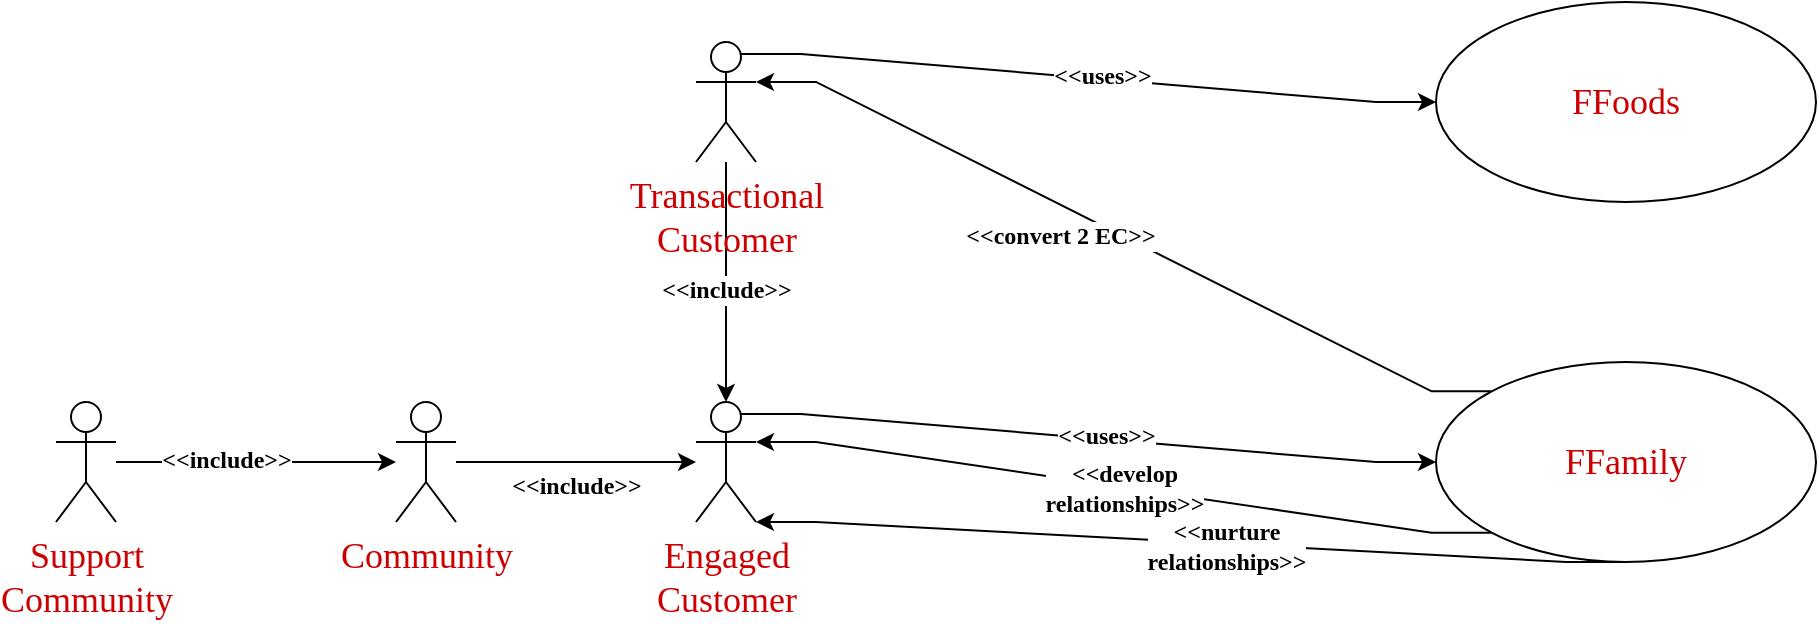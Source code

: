 <mxfile version="15.4.0" type="device" pages="3"><diagram id="lSn99Gz4MjtCnjOwYopR" name="UC Analysis"><mxGraphModel dx="1284" dy="931" grid="1" gridSize="10" guides="1" tooltips="1" connect="1" arrows="1" fold="1" page="1" pageScale="1" pageWidth="1169" pageHeight="1654" math="0" shadow="0"><root><mxCell id="0"/><mxCell id="1" parent="0"/><mxCell id="s3yD7t0BYjJA80eKmX0r-1" value="FFoods" style="ellipse;whiteSpace=wrap;html=1;fontSize=18;fontFamily=PT Mono;fontColor=#CC0000;" vertex="1" parent="1"><mxGeometry x="780" y="220" width="190" height="100" as="geometry"/></mxCell><mxCell id="s3yD7t0BYjJA80eKmX0r-16" style="rounded=0;orthogonalLoop=1;jettySize=auto;html=1;entryX=1;entryY=0.333;entryDx=0;entryDy=0;entryPerimeter=0;fontFamily=PT Mono;fontSize=12;fontColor=#000000;startArrow=none;startFill=0;endArrow=classic;endFill=1;verticalAlign=middle;exitX=0;exitY=0;exitDx=0;exitDy=0;edgeStyle=entityRelationEdgeStyle;" edge="1" parent="1" source="s3yD7t0BYjJA80eKmX0r-3" target="s3yD7t0BYjJA80eKmX0r-4"><mxGeometry relative="1" as="geometry"/></mxCell><mxCell id="s3yD7t0BYjJA80eKmX0r-17" value="&amp;lt;&amp;lt;convert 2 EC&amp;gt;&amp;gt;" style="edgeLabel;html=1;align=center;verticalAlign=middle;resizable=0;points=[];fontSize=12;fontFamily=PT Mono;fontColor=#000000;fontStyle=1" vertex="1" connectable="0" parent="s3yD7t0BYjJA80eKmX0r-16"><mxGeometry x="-0.009" y="-1" relative="1" as="geometry"><mxPoint x="-34" as="offset"/></mxGeometry></mxCell><mxCell id="s3yD7t0BYjJA80eKmX0r-18" value="&amp;lt;&amp;lt;develop&lt;br&gt;relationships&amp;gt;&amp;gt;" style="edgeStyle=entityRelationEdgeStyle;rounded=0;orthogonalLoop=1;jettySize=auto;html=1;entryX=1;entryY=0.333;entryDx=0;entryDy=0;entryPerimeter=0;fontFamily=PT Mono;fontSize=12;fontColor=#000000;startArrow=none;startFill=0;endArrow=classic;endFill=1;verticalAlign=middle;fontStyle=1;exitX=0;exitY=1;exitDx=0;exitDy=0;" edge="1" parent="1" source="s3yD7t0BYjJA80eKmX0r-3" target="s3yD7t0BYjJA80eKmX0r-5"><mxGeometry relative="1" as="geometry"/></mxCell><mxCell id="s3yD7t0BYjJA80eKmX0r-19" style="edgeStyle=entityRelationEdgeStyle;rounded=0;orthogonalLoop=1;jettySize=auto;html=1;entryX=1;entryY=1;entryDx=0;entryDy=0;entryPerimeter=0;fontFamily=PT Mono;fontSize=12;fontColor=#000000;startArrow=none;startFill=0;endArrow=classic;endFill=1;verticalAlign=middle;exitX=0.5;exitY=1;exitDx=0;exitDy=0;" edge="1" parent="1" source="s3yD7t0BYjJA80eKmX0r-3" target="s3yD7t0BYjJA80eKmX0r-5"><mxGeometry relative="1" as="geometry"/></mxCell><mxCell id="s3yD7t0BYjJA80eKmX0r-20" value="&amp;lt;&amp;lt;nurture&lt;br&gt;relationships&amp;gt;&amp;gt;" style="edgeLabel;html=1;align=center;verticalAlign=middle;resizable=0;points=[];fontSize=12;fontFamily=PT Mono;fontColor=#000000;fontStyle=1" vertex="1" connectable="0" parent="s3yD7t0BYjJA80eKmX0r-19"><mxGeometry x="-0.081" y="1" relative="1" as="geometry"><mxPoint as="offset"/></mxGeometry></mxCell><mxCell id="s3yD7t0BYjJA80eKmX0r-3" value="FFamily" style="ellipse;whiteSpace=wrap;html=1;fontSize=18;fontFamily=PT Mono;fontColor=#CC0000;" vertex="1" parent="1"><mxGeometry x="780" y="400" width="190" height="100" as="geometry"/></mxCell><mxCell id="s3yD7t0BYjJA80eKmX0r-6" value="&amp;lt;&amp;lt;include&amp;gt;&amp;gt;" style="edgeStyle=orthogonalEdgeStyle;rounded=0;orthogonalLoop=1;jettySize=auto;html=1;fontFamily=PT Mono;fontSize=12;fontColor=#000000;fontStyle=1;spacingTop=8;" edge="1" parent="1" source="s3yD7t0BYjJA80eKmX0r-4" target="s3yD7t0BYjJA80eKmX0r-5"><mxGeometry relative="1" as="geometry"/></mxCell><mxCell id="s3yD7t0BYjJA80eKmX0r-9" style="edgeStyle=entityRelationEdgeStyle;rounded=0;orthogonalLoop=1;jettySize=auto;html=1;entryX=0;entryY=0.5;entryDx=0;entryDy=0;fontFamily=PT Mono;fontSize=12;fontColor=#000000;exitX=0.75;exitY=0.1;exitDx=0;exitDy=0;exitPerimeter=0;" edge="1" parent="1" source="s3yD7t0BYjJA80eKmX0r-4" target="s3yD7t0BYjJA80eKmX0r-1"><mxGeometry relative="1" as="geometry"/></mxCell><mxCell id="s3yD7t0BYjJA80eKmX0r-10" value="&amp;lt;&amp;lt;uses&amp;gt;&amp;gt;" style="edgeLabel;html=1;align=center;verticalAlign=middle;resizable=0;points=[];fontSize=12;fontFamily=PT Mono;fontColor=#000000;fontStyle=1" vertex="1" connectable="0" parent="s3yD7t0BYjJA80eKmX0r-9"><mxGeometry x="0.035" y="2" relative="1" as="geometry"><mxPoint as="offset"/></mxGeometry></mxCell><mxCell id="s3yD7t0BYjJA80eKmX0r-4" value="Transactional&lt;br&gt;Customer&lt;br&gt;" style="shape=umlActor;verticalLabelPosition=bottom;verticalAlign=top;html=1;outlineConnect=0;fontFamily=PT Mono;fontSize=18;fontColor=#CC0000;" vertex="1" parent="1"><mxGeometry x="410" y="240" width="30" height="60" as="geometry"/></mxCell><mxCell id="s3yD7t0BYjJA80eKmX0r-7" style="edgeStyle=entityRelationEdgeStyle;rounded=0;orthogonalLoop=1;jettySize=auto;html=1;fontFamily=PT Mono;fontSize=12;fontColor=#000000;exitX=0.75;exitY=0.1;exitDx=0;exitDy=0;exitPerimeter=0;" edge="1" parent="1" source="s3yD7t0BYjJA80eKmX0r-5" target="s3yD7t0BYjJA80eKmX0r-3"><mxGeometry relative="1" as="geometry"/></mxCell><mxCell id="s3yD7t0BYjJA80eKmX0r-8" value="&amp;lt;&amp;lt;uses&amp;gt;&amp;gt;" style="edgeLabel;html=1;align=center;verticalAlign=middle;resizable=0;points=[];fontSize=12;fontFamily=PT Mono;fontColor=#000000;fontStyle=1" vertex="1" connectable="0" parent="s3yD7t0BYjJA80eKmX0r-7"><mxGeometry x="0.047" y="2" relative="1" as="geometry"><mxPoint as="offset"/></mxGeometry></mxCell><mxCell id="s3yD7t0BYjJA80eKmX0r-5" value="Engaged&lt;br&gt;Customer" style="shape=umlActor;verticalLabelPosition=bottom;verticalAlign=top;html=1;outlineConnect=0;fontFamily=PT Mono;fontSize=18;fontColor=#CC0000;" vertex="1" parent="1"><mxGeometry x="410" y="420" width="30" height="60" as="geometry"/></mxCell><mxCell id="s3yD7t0BYjJA80eKmX0r-12" value="&amp;lt;&amp;lt;include&amp;gt;&amp;gt;" style="edgeStyle=orthogonalEdgeStyle;rounded=0;orthogonalLoop=1;jettySize=auto;html=1;fontFamily=PT Mono;fontSize=12;fontColor=#000000;fontStyle=1;verticalAlign=middle;spacingTop=24;" edge="1" parent="1" source="s3yD7t0BYjJA80eKmX0r-11" target="s3yD7t0BYjJA80eKmX0r-5"><mxGeometry relative="1" as="geometry"/></mxCell><mxCell id="s3yD7t0BYjJA80eKmX0r-14" value="" style="edgeStyle=orthogonalEdgeStyle;rounded=0;orthogonalLoop=1;jettySize=auto;html=1;fontFamily=PT Mono;fontSize=12;fontColor=#000000;verticalAlign=middle;startArrow=classic;startFill=1;endArrow=none;endFill=0;" edge="1" parent="1" source="s3yD7t0BYjJA80eKmX0r-11" target="s3yD7t0BYjJA80eKmX0r-13"><mxGeometry relative="1" as="geometry"/></mxCell><mxCell id="s3yD7t0BYjJA80eKmX0r-15" value="&amp;lt;&amp;lt;include&amp;gt;&amp;gt;" style="edgeLabel;html=1;align=center;verticalAlign=middle;resizable=0;points=[];fontSize=12;fontFamily=PT Mono;fontColor=#000000;fontStyle=1" vertex="1" connectable="0" parent="s3yD7t0BYjJA80eKmX0r-14"><mxGeometry x="0.213" y="-1" relative="1" as="geometry"><mxPoint as="offset"/></mxGeometry></mxCell><mxCell id="s3yD7t0BYjJA80eKmX0r-11" value="Community" style="shape=umlActor;verticalLabelPosition=bottom;verticalAlign=top;html=1;outlineConnect=0;fontFamily=PT Mono;fontSize=18;fontColor=#CC0000;" vertex="1" parent="1"><mxGeometry x="260" y="420" width="30" height="60" as="geometry"/></mxCell><mxCell id="s3yD7t0BYjJA80eKmX0r-13" value="Support&lt;br&gt;Community" style="shape=umlActor;verticalLabelPosition=bottom;verticalAlign=top;html=1;outlineConnect=0;fontFamily=PT Mono;fontSize=18;fontColor=#CC0000;" vertex="1" parent="1"><mxGeometry x="90" y="420" width="30" height="60" as="geometry"/></mxCell></root></mxGraphModel></diagram><diagram id="dAIiNXYUEFbyqE54uoQh" name="C4.System Context"><mxGraphModel dx="1511" dy="1095" grid="1" gridSize="10" guides="1" tooltips="1" connect="1" arrows="1" fold="1" page="1" pageScale="1" pageWidth="1654" pageHeight="1169" math="0" shadow="0"><root><mxCell id="sLNxDodoaTfTCR287p80-0"/><mxCell id="sLNxDodoaTfTCR287p80-1" parent="sLNxDodoaTfTCR287p80-0"/><object placeholders="1" c4Name="Engaged&#10;Customer" c4Type="Person" c4Description="receive personal,&#10;community and&#10;support community&#10;messages" label="&lt;b style=&quot;font-size: 10px;&quot;&gt;%c4Name%&lt;/b&gt;&lt;div style=&quot;font-size: 10px;&quot;&gt;[%c4Type%]&lt;/div&gt;&lt;br style=&quot;font-size: 10px;&quot;&gt;&lt;div style=&quot;font-size: 10px;&quot;&gt;%c4Description%&lt;/div&gt;" id="sLNxDodoaTfTCR287p80-2"><mxCell style="html=1;dashed=0;whitespace=wrap;fillColor=#08427b;strokeColor=none;fontColor=#ffffff;shape=mxgraph.c4.person;align=center;metaEdit=1;points=[[0.5,0,0],[1,0.5,0],[1,0.75,0],[0.75,1,0],[0.5,1,0],[0.25,1,0],[0,0.75,0],[0,0.5,0]];metaData={&quot;c4Type&quot;:{&quot;editable&quot;:false}};fontFamily=PT Mono;fontSize=10;" vertex="1" parent="sLNxDodoaTfTCR287p80-1"><mxGeometry x="230" y="534" width="110.0" height="140" as="geometry"/></mxCell></object><object placeholders="1" c4Name="Farmacy Family" c4Type="Software System" c4Description="adds tighter engagement with customers" label="&lt;b style=&quot;font-size: 11px;&quot;&gt;%c4Name%&lt;/b&gt;&lt;div style=&quot;font-size: 11px;&quot;&gt;[%c4Type%]&lt;/div&gt;&lt;br style=&quot;font-size: 11px;&quot;&gt;&lt;div style=&quot;font-size: 11px;&quot;&gt;%c4Description%&lt;/div&gt;" id="sLNxDodoaTfTCR287p80-3"><mxCell style="rounded=1;whiteSpace=wrap;html=1;labelBackgroundColor=none;fillColor=#1168BD;fontColor=#ffffff;align=center;arcSize=10;strokeColor=#1168BD;metaEdit=1;metaData={&quot;c4Type&quot;:{&quot;editable&quot;:false}};points=[[0.25,0,0],[0.5,0,0],[0.75,0,0],[1,0.25,0],[1,0.5,0],[1,0.75,0],[0.75,1,0],[0.5,1,0],[0.25,1,0],[0,0.75,0],[0,0.5,0],[0,0.25,0]];fontFamily=PT Mono;fontSize=11;" vertex="1" parent="sLNxDodoaTfTCR287p80-1"><mxGeometry x="520" y="340" width="160" height="110.0" as="geometry"/></mxCell></object><object placeholders="1" c4Name="Farmacy Foods" c4Type="Software System" c4Description="updates&#10;refillment &amp; delivery info" label="&lt;b style=&quot;font-size: 11px;&quot;&gt;%c4Name%&lt;/b&gt;&lt;div style=&quot;font-size: 11px;&quot;&gt;[%c4Type%]&lt;/div&gt;&lt;br style=&quot;font-size: 11px;&quot;&gt;&lt;div style=&quot;font-size: 11px;&quot;&gt;%c4Description%&lt;/div&gt;" id="sLNxDodoaTfTCR287p80-4"><mxCell style="rounded=1;whiteSpace=wrap;html=1;labelBackgroundColor=none;fillColor=#1168BD;fontColor=#ffffff;align=center;arcSize=10;strokeColor=#1168BD;metaEdit=1;metaData={&quot;c4Type&quot;:{&quot;editable&quot;:false}};points=[[0.25,0,0],[0.5,0,0],[0.75,0,0],[1,0.25,0],[1,0.5,0],[1,0.75,0],[0.75,1,0],[0.5,1,0],[0.25,1,0],[0,0.75,0],[0,0.5,0],[0,0.25,0]];fontFamily=PT Mono;fontSize=11;" vertex="1" parent="sLNxDodoaTfTCR287p80-1"><mxGeometry x="850" y="340" width="160" height="110.0" as="geometry"/></mxCell></object><object placeholders="1" c4Name="SaaS Omnichannel Provider" c4Type="Software System" c4Description="delivers access to various communication channels" label="&lt;b style=&quot;font-size: 11px;&quot;&gt;%c4Name%&lt;/b&gt;&lt;div style=&quot;font-size: 11px;&quot;&gt;[%c4Type%]&lt;/div&gt;&lt;br style=&quot;font-size: 11px;&quot;&gt;&lt;div style=&quot;font-size: 11px;&quot;&gt;%c4Description%&lt;/div&gt;" id="sLNxDodoaTfTCR287p80-5"><mxCell style="rounded=1;whiteSpace=wrap;html=1;labelBackgroundColor=none;fillColor=#999999;fontColor=#ffffff;align=center;arcSize=10;strokeColor=#8A8A8A;metaEdit=1;metaData={&quot;c4Type&quot;:{&quot;editable&quot;:false}};points=[[0.25,0,0],[0.5,0,0],[0.75,0,0],[1,0.25,0],[1,0.5,0],[1,0.75,0],[0.75,1,0],[0.5,1,0],[0.25,1,0],[0,0.75,0],[0,0.5,0],[0,0.25,0]];fontFamily=PT Mono;fontSize=11;" vertex="1" parent="sLNxDodoaTfTCR287p80-1"><mxGeometry x="520" y="585" width="160" height="110.0" as="geometry"/></mxCell></object><object placeholders="1" c4Type="Relationship" c4Technology="REST/SOAP/etc." c4Description="send\receive&#10;messages&#10;to\from customers" label="&lt;div style=&quot;text-align: left&quot;&gt;&lt;div style=&quot;text-align: center&quot;&gt;&lt;b&gt;%c4Description%&lt;/b&gt;&lt;/div&gt;&lt;div style=&quot;text-align: center&quot;&gt;[%c4Technology%]&lt;/div&gt;&lt;/div&gt;" id="sLNxDodoaTfTCR287p80-6"><mxCell style="edgeStyle=none;rounded=0;html=1;entryX=0.5;entryY=0;jettySize=auto;orthogonalLoop=1;strokeColor=#707070;strokeWidth=2;fontColor=#707070;jumpStyle=none;dashed=1;metaEdit=1;metaData={&quot;c4Type&quot;:{&quot;editable&quot;:false}};fontFamily=PT Mono;fontSize=12;startArrow=none;startFill=0;endArrow=classic;endFill=1;verticalAlign=middle;entryDx=0;entryDy=0;entryPerimeter=0;exitX=0.5;exitY=1;exitDx=0;exitDy=0;exitPerimeter=0;" edge="1" parent="sLNxDodoaTfTCR287p80-1" source="sLNxDodoaTfTCR287p80-3" target="sLNxDodoaTfTCR287p80-5"><mxGeometry width="160" relative="1" as="geometry"><mxPoint x="600" y="480" as="sourcePoint"/><mxPoint x="370" y="510" as="targetPoint"/></mxGeometry></mxCell></object><object placeholders="1" c4Type="Relationship" c4Technology="REST" c4Description="get client's&#10;info" label="&lt;div style=&quot;text-align: left&quot;&gt;&lt;div style=&quot;text-align: center&quot;&gt;&lt;b&gt;%c4Description%&lt;/b&gt;&lt;/div&gt;&lt;div style=&quot;text-align: center&quot;&gt;[%c4Technology%]&lt;/div&gt;&lt;/div&gt;" id="sLNxDodoaTfTCR287p80-7"><mxCell style="edgeStyle=none;rounded=0;html=1;entryX=0;entryY=0.5;jettySize=auto;orthogonalLoop=1;strokeColor=#707070;strokeWidth=2;fontColor=#707070;jumpStyle=none;dashed=1;metaEdit=1;metaData={&quot;c4Type&quot;:{&quot;editable&quot;:false}};fontFamily=PT Mono;fontSize=12;startArrow=none;startFill=0;endArrow=classic;endFill=1;verticalAlign=middle;entryDx=0;entryDy=0;entryPerimeter=0;exitX=1;exitY=0.5;exitDx=0;exitDy=0;exitPerimeter=0;" edge="1" parent="sLNxDodoaTfTCR287p80-1"><mxGeometry width="160" relative="1" as="geometry"><mxPoint x="680" y="388" as="sourcePoint"/><mxPoint x="850" y="388" as="targetPoint"/></mxGeometry></mxCell></object><mxCell id="sLNxDodoaTfTCR287p80-9" value="" style="endArrow=classic;html=1;rounded=0;fontFamily=PT Mono;fontSize=12;fontColor=#707070;verticalAlign=middle;dashed=1;strokeColor=#707070;strokeWidth=2;endFill=1;startFill=0;entryX=0;entryY=0.75;entryDx=0;entryDy=0;entryPerimeter=0;exitX=1;exitY=0.5;exitDx=0;exitDy=0;exitPerimeter=0;" edge="1" parent="sLNxDodoaTfTCR287p80-1" source="sLNxDodoaTfTCR287p80-2" target="sLNxDodoaTfTCR287p80-3"><mxGeometry width="50" height="50" relative="1" as="geometry"><mxPoint x="430" y="430" as="sourcePoint"/><mxPoint x="480" y="380" as="targetPoint"/></mxGeometry></mxCell><mxCell id="sLNxDodoaTfTCR287p80-10" value="register,&lt;br&gt;fill medical,&lt;br&gt;diet needs,&lt;br&gt;&amp;amp;&lt;br&gt;preferences,&lt;br&gt;get reports" style="edgeLabel;html=1;align=center;verticalAlign=middle;resizable=0;points=[];fontSize=12;fontFamily=PT Mono;fontColor=#707070;fontStyle=1" vertex="1" connectable="0" parent="sLNxDodoaTfTCR287p80-9"><mxGeometry x="-0.146" y="-1" relative="1" as="geometry"><mxPoint x="1" as="offset"/></mxGeometry></mxCell><object placeholders="1" c4Name="Transactional&#10;Customer" c4Type="Person" c4Description="receive personal&#10;messages" label="&lt;b style=&quot;font-size: 10px;&quot;&gt;%c4Name%&lt;/b&gt;&lt;div style=&quot;font-size: 10px;&quot;&gt;[%c4Type%]&lt;/div&gt;&lt;br style=&quot;font-size: 10px;&quot;&gt;&lt;div style=&quot;font-size: 10px;&quot;&gt;%c4Description%&lt;/div&gt;" id="sLNxDodoaTfTCR287p80-11"><mxCell style="html=1;dashed=0;whitespace=wrap;fillColor=#08427b;strokeColor=none;fontColor=#ffffff;shape=mxgraph.c4.person;align=center;metaEdit=1;points=[[0.5,0,0],[1,0.5,0],[1,0.75,0],[0.75,1,0],[0.5,1,0],[0.25,1,0],[0,0.75,0],[0,0.5,0]];metaData={&quot;c4Type&quot;:{&quot;editable&quot;:false}};fontFamily=PT Mono;fontSize=10;" vertex="1" parent="sLNxDodoaTfTCR287p80-1"><mxGeometry x="875" y="536" width="110.0" height="140" as="geometry"/></mxCell></object><mxCell id="sLNxDodoaTfTCR287p80-12" value="" style="endArrow=classic;html=1;rounded=0;fontFamily=PT Mono;fontSize=12;fontColor=#707070;verticalAlign=middle;dashed=1;strokeColor=#707070;strokeWidth=2;endFill=1;startFill=0;exitX=0.5;exitY=0;exitDx=0;exitDy=0;exitPerimeter=0;entryX=0.5;entryY=1;entryDx=0;entryDy=0;entryPerimeter=0;edgeStyle=orthogonalEdgeStyle;" edge="1" parent="sLNxDodoaTfTCR287p80-1" source="sLNxDodoaTfTCR287p80-11" target="sLNxDodoaTfTCR287p80-4"><mxGeometry width="50" height="50" relative="1" as="geometry"><mxPoint x="240" y="510" as="sourcePoint"/><mxPoint x="780" y="260" as="targetPoint"/></mxGeometry></mxCell><mxCell id="sLNxDodoaTfTCR287p80-13" value="make orders&lt;br&gt;to purchase&lt;br&gt;meal" style="edgeLabel;html=1;align=center;verticalAlign=middle;resizable=0;points=[];fontSize=12;fontFamily=PT Mono;fontColor=#707070;fontStyle=1" vertex="1" connectable="0" parent="sLNxDodoaTfTCR287p80-12"><mxGeometry x="-0.146" y="-1" relative="1" as="geometry"><mxPoint x="-1" y="-8" as="offset"/></mxGeometry></mxCell><mxCell id="sLNxDodoaTfTCR287p80-15" value="" style="endArrow=none;html=1;rounded=0;fontFamily=PT Mono;fontSize=12;fontColor=#707070;verticalAlign=middle;dashed=1;strokeColor=#707070;strokeWidth=2;endFill=0;startFill=1;entryX=0;entryY=0.5;entryDx=0;entryDy=0;entryPerimeter=0;startArrow=classic;" edge="1" parent="sLNxDodoaTfTCR287p80-1" target="sLNxDodoaTfTCR287p80-5"><mxGeometry width="50" height="50" relative="1" as="geometry"><mxPoint x="340" y="640" as="sourcePoint"/><mxPoint x="520" y="570" as="targetPoint"/></mxGeometry></mxCell><mxCell id="sLNxDodoaTfTCR287p80-16" value="send to" style="edgeLabel;html=1;align=center;verticalAlign=middle;resizable=0;points=[];fontSize=12;fontFamily=PT Mono;fontColor=#707070;fontStyle=1" vertex="1" connectable="0" parent="sLNxDodoaTfTCR287p80-15"><mxGeometry x="-0.146" y="-1" relative="1" as="geometry"><mxPoint x="13" y="-3" as="offset"/></mxGeometry></mxCell><mxCell id="sLNxDodoaTfTCR287p80-17" value="" style="endArrow=none;html=1;rounded=0;fontFamily=PT Mono;fontSize=12;fontColor=#707070;verticalAlign=middle;edgeStyle=elbowEdgeStyle;dashed=1;strokeColor=#707070;strokeWidth=2;endFill=0;startFill=1;exitX=0;exitY=0.75;exitDx=0;exitDy=0;exitPerimeter=0;startArrow=classic;entryX=1;entryY=0.5;entryDx=0;entryDy=0;entryPerimeter=0;" edge="1" parent="sLNxDodoaTfTCR287p80-1" source="sLNxDodoaTfTCR287p80-11" target="sLNxDodoaTfTCR287p80-5"><mxGeometry width="50" height="50" relative="1" as="geometry"><mxPoint x="875" y="639" as="sourcePoint"/><mxPoint x="710" y="639" as="targetPoint"/><Array as="points"><mxPoint x="710" y="644"/></Array></mxGeometry></mxCell><mxCell id="sLNxDodoaTfTCR287p80-18" value="send to" style="edgeLabel;html=1;align=center;verticalAlign=middle;resizable=0;points=[];fontSize=12;fontFamily=PT Mono;fontColor=#707070;fontStyle=1" vertex="1" connectable="0" parent="sLNxDodoaTfTCR287p80-17"><mxGeometry x="-0.146" y="-1" relative="1" as="geometry"><mxPoint x="1" y="-3" as="offset"/></mxGeometry></mxCell><object placeholders="1" c4Type="Relationship" c4Technology="REST" c4Description="send updates&#10;to community" label="&lt;div style=&quot;text-align: left&quot;&gt;&lt;div style=&quot;text-align: center&quot;&gt;&lt;b&gt;%c4Description%&lt;/b&gt;&lt;/div&gt;&lt;div style=&quot;text-align: center&quot;&gt;[%c4Technology%]&lt;/div&gt;&lt;/div&gt;" id="sLNxDodoaTfTCR287p80-19"><mxCell style="edgeStyle=none;rounded=0;html=1;entryX=1;entryY=0.75;jettySize=auto;orthogonalLoop=1;strokeColor=#707070;strokeWidth=2;fontColor=#707070;jumpStyle=none;dashed=1;metaEdit=1;metaData={&quot;c4Type&quot;:{&quot;editable&quot;:false}};fontFamily=PT Mono;fontSize=12;startArrow=none;startFill=0;endArrow=classic;endFill=1;verticalAlign=middle;entryDx=0;entryDy=0;entryPerimeter=0;exitX=0;exitY=0.75;exitDx=0;exitDy=0;exitPerimeter=0;" edge="1" parent="sLNxDodoaTfTCR287p80-1"><mxGeometry width="160" relative="1" as="geometry"><mxPoint x="850" y="431.5" as="sourcePoint"/><mxPoint x="680" y="431.5" as="targetPoint"/></mxGeometry></mxCell></object><object placeholders="1" c4Name="Dietitian" c4Type="Person" c4Description="advises customers,&#10;teaches classes,&#10;writes guides" label="&lt;b style=&quot;font-size: 10px;&quot;&gt;%c4Name%&lt;/b&gt;&lt;div style=&quot;font-size: 10px;&quot;&gt;[%c4Type%]&lt;/div&gt;&lt;br style=&quot;font-size: 10px;&quot;&gt;&lt;div style=&quot;font-size: 10px;&quot;&gt;%c4Description%&lt;/div&gt;" id="bWgCoBPQPXmN3WQ5duRe-9"><mxCell style="html=1;dashed=0;whitespace=wrap;fillColor=#08427b;strokeColor=none;fontColor=#ffffff;shape=mxgraph.c4.person;align=center;metaEdit=1;points=[[0.5,0,0],[1,0.5,0],[1,0.75,0],[0.75,1,0],[0.5,1,0],[0.25,1,0],[0,0.75,0],[0,0.5,0]];metaData={&quot;c4Type&quot;:{&quot;editable&quot;:false}};fontFamily=PT Mono;fontSize=10;" vertex="1" parent="sLNxDodoaTfTCR287p80-1"><mxGeometry x="700" y="110" width="110.0" height="140" as="geometry"/></mxCell></object><mxCell id="bWgCoBPQPXmN3WQ5duRe-10" value="" style="endArrow=classic;html=1;rounded=0;fontFamily=PT Mono;fontSize=12;fontColor=#707070;verticalAlign=middle;entryX=0.75;entryY=0;entryDx=0;entryDy=0;entryPerimeter=0;dashed=1;strokeColor=#707070;strokeWidth=2;endFill=1;startFill=0;elbow=vertical;exitX=0.25;exitY=1;exitDx=0;exitDy=0;exitPerimeter=0;" edge="1" parent="sLNxDodoaTfTCR287p80-1" source="bWgCoBPQPXmN3WQ5duRe-9" target="sLNxDodoaTfTCR287p80-3"><mxGeometry width="50" height="50" relative="1" as="geometry"><mxPoint x="670" y="240" as="sourcePoint"/><mxPoint x="360" y="480" as="targetPoint"/></mxGeometry></mxCell><mxCell id="bWgCoBPQPXmN3WQ5duRe-11" value="send\receive&lt;br&gt;messages&lt;br&gt;to\from customers" style="edgeLabel;html=1;align=center;verticalAlign=middle;resizable=0;points=[];fontSize=11;fontFamily=PT Mono;fontColor=#707070;fontStyle=1" vertex="1" connectable="0" parent="bWgCoBPQPXmN3WQ5duRe-10"><mxGeometry x="-0.171" y="2" relative="1" as="geometry"><mxPoint as="offset"/></mxGeometry></mxCell><object placeholders="1" c4Name="Medical Clinics" c4Type="Organization" c4Description="Baseline tests&#10;for clients" label="&lt;b style=&quot;font-size: 10px;&quot;&gt;%c4Name%&lt;/b&gt;&lt;div style=&quot;font-size: 10px;&quot;&gt;[%c4Type%]&lt;/div&gt;&lt;br style=&quot;font-size: 10px;&quot;&gt;&lt;div style=&quot;font-size: 10px;&quot;&gt;%c4Description%&lt;/div&gt;" id="bWgCoBPQPXmN3WQ5duRe-12"><mxCell style="html=1;dashed=0;whitespace=wrap;fillColor=#08427b;strokeColor=none;fontColor=#ffffff;shape=mxgraph.c4.person;align=center;metaEdit=1;points=[[0.5,0,0],[1,0.5,0],[1,0.75,0],[0.75,1,0],[0.5,1,0],[0.25,1,0],[0,0.75,0],[0,0.5,0]];metaData={&quot;c4Type&quot;:{&quot;editable&quot;:false}};fontFamily=PT Mono;fontSize=10;" vertex="1" parent="sLNxDodoaTfTCR287p80-1"><mxGeometry x="300" y="150" width="110.0" height="140" as="geometry"/></mxCell></object><object placeholders="1" c4Name="Regulator" c4Type="Organization" c4Description="observes&#10;Farmacy Family &#10;&amp; Farmacy Food&#10;activities" label="&lt;b style=&quot;font-size: 10px;&quot;&gt;%c4Name%&lt;/b&gt;&lt;div style=&quot;font-size: 10px;&quot;&gt;[%c4Type%]&lt;/div&gt;&lt;br style=&quot;font-size: 10px;&quot;&gt;&lt;div style=&quot;font-size: 10px;&quot;&gt;%c4Description%&lt;/div&gt;" id="bWgCoBPQPXmN3WQ5duRe-15"><mxCell style="html=1;dashed=0;whitespace=wrap;fillColor=#08427b;strokeColor=none;fontColor=#ffffff;shape=mxgraph.c4.person;align=center;metaEdit=1;points=[[0.5,0,0],[1,0.5,0],[1,0.75,0],[0.75,1,0],[0.5,1,0],[0.25,1,0],[0,0.75,0],[0,0.5,0]];metaData={&quot;c4Type&quot;:{&quot;editable&quot;:false}};fontFamily=PT Mono;fontSize=10;" vertex="1" parent="sLNxDodoaTfTCR287p80-1"><mxGeometry x="505" y="70" width="110.0" height="140" as="geometry"/></mxCell></object><mxCell id="bWgCoBPQPXmN3WQ5duRe-19" style="edgeStyle=none;rounded=0;orthogonalLoop=1;jettySize=auto;html=1;entryX=0;entryY=0.5;entryDx=0;entryDy=0;entryPerimeter=0;fontFamily=PT Mono;fontSize=12;fontColor=#707070;startArrow=none;startFill=0;endArrow=classic;endFill=1;verticalAlign=middle;dashed=1;strokeColor=#707070;strokeWidth=2;" edge="1" parent="sLNxDodoaTfTCR287p80-1" source="bWgCoBPQPXmN3WQ5duRe-16" target="sLNxDodoaTfTCR287p80-3"><mxGeometry relative="1" as="geometry"/></mxCell><mxCell id="bWgCoBPQPXmN3WQ5duRe-21" value="get reports" style="edgeLabel;html=1;align=center;verticalAlign=middle;resizable=0;points=[];fontSize=11;fontFamily=PT Mono;fontColor=#707070;fontStyle=1" vertex="1" connectable="0" parent="bWgCoBPQPXmN3WQ5duRe-19"><mxGeometry x="-0.102" y="2" relative="1" as="geometry"><mxPoint as="offset"/></mxGeometry></mxCell><object placeholders="1" c4Name="Owner\Investor" c4Type="Person" c4Description="observes&#10;Farmacy Family &#10;&amp; Farmacy Food&#10;activities" label="&lt;b style=&quot;font-size: 10px;&quot;&gt;%c4Name%&lt;/b&gt;&lt;div style=&quot;font-size: 10px;&quot;&gt;[%c4Type%]&lt;/div&gt;&lt;br style=&quot;font-size: 10px;&quot;&gt;&lt;div style=&quot;font-size: 10px;&quot;&gt;%c4Description%&lt;/div&gt;" id="bWgCoBPQPXmN3WQ5duRe-16"><mxCell style="html=1;dashed=0;whitespace=wrap;fillColor=#08427b;strokeColor=none;fontColor=#ffffff;shape=mxgraph.c4.person;align=center;metaEdit=1;points=[[0.5,0,0],[1,0.5,0],[1,0.75,0],[0.75,1,0],[0.5,1,0],[0.25,1,0],[0,0.75,0],[0,0.5,0]];metaData={&quot;c4Type&quot;:{&quot;editable&quot;:false}};fontFamily=PT Mono;fontSize=10;" vertex="1" parent="sLNxDodoaTfTCR287p80-1"><mxGeometry x="190" y="325" width="110.0" height="140" as="geometry"/></mxCell></object><mxCell id="bWgCoBPQPXmN3WQ5duRe-17" value="get reports" style="endArrow=classic;html=1;rounded=0;fontFamily=PT Mono;fontSize=12;fontColor=#707070;verticalAlign=middle;exitX=0.5;exitY=1;exitDx=0;exitDy=0;exitPerimeter=0;entryX=0.25;entryY=0;entryDx=0;entryDy=0;entryPerimeter=0;dashed=1;strokeColor=#707070;strokeWidth=2;endFill=1;startFill=0;fontStyle=1" edge="1" parent="sLNxDodoaTfTCR287p80-1" source="bWgCoBPQPXmN3WQ5duRe-15" target="sLNxDodoaTfTCR287p80-3"><mxGeometry width="50" height="50" relative="1" as="geometry"><mxPoint x="90" y="220" as="sourcePoint"/><mxPoint x="140" y="170" as="targetPoint"/></mxGeometry></mxCell><mxCell id="bWgCoBPQPXmN3WQ5duRe-18" value="" style="endArrow=classic;html=1;rounded=0;fontFamily=PT Mono;fontSize=12;fontColor=#707070;verticalAlign=middle;exitX=1;exitY=0.75;exitDx=0;exitDy=0;exitPerimeter=0;entryX=0;entryY=0.25;entryDx=0;entryDy=0;entryPerimeter=0;dashed=1;strokeColor=#707070;strokeWidth=2;endFill=1;startFill=0;" edge="1" parent="sLNxDodoaTfTCR287p80-1" source="bWgCoBPQPXmN3WQ5duRe-12" target="sLNxDodoaTfTCR287p80-3"><mxGeometry width="50" height="50" relative="1" as="geometry"><mxPoint x="80" y="280" as="sourcePoint"/><mxPoint x="130" y="230" as="targetPoint"/></mxGeometry></mxCell><mxCell id="bWgCoBPQPXmN3WQ5duRe-20" value="send analysis results,&lt;br&gt;get reports" style="edgeLabel;html=1;align=center;verticalAlign=middle;resizable=0;points=[];fontSize=11;fontFamily=PT Mono;fontColor=#707070;fontStyle=1" vertex="1" connectable="0" parent="bWgCoBPQPXmN3WQ5duRe-18"><mxGeometry x="-0.037" y="-1" relative="1" as="geometry"><mxPoint as="offset"/></mxGeometry></mxCell><object placeholders="1" c4Name="Operator" c4Type="Person" c4Description="helps clients,&#10;sends updates" label="&lt;b style=&quot;font-size: 10px;&quot;&gt;%c4Name%&lt;/b&gt;&lt;div style=&quot;font-size: 10px;&quot;&gt;[%c4Type%]&lt;/div&gt;&lt;br style=&quot;font-size: 10px;&quot;&gt;&lt;div style=&quot;font-size: 10px;&quot;&gt;%c4Description%&lt;/div&gt;" id="bWgCoBPQPXmN3WQ5duRe-22"><mxCell style="html=1;dashed=0;whitespace=wrap;fillColor=#08427b;strokeColor=none;fontColor=#ffffff;shape=mxgraph.c4.person;align=center;metaEdit=1;points=[[0.5,0,0],[1,0.5,0],[1,0.75,0],[0.75,1,0],[0.5,1,0],[0.25,1,0],[0,0.75,0],[0,0.5,0]];metaData={&quot;c4Type&quot;:{&quot;editable&quot;:false}};fontFamily=PT Mono;fontSize=10;" vertex="1" parent="sLNxDodoaTfTCR287p80-1"><mxGeometry x="875" y="140" width="110.0" height="140" as="geometry"/></mxCell></object><mxCell id="bWgCoBPQPXmN3WQ5duRe-25" value="" style="endArrow=classic;html=1;rounded=0;fontFamily=PT Mono;fontSize=12;fontColor=#707070;verticalAlign=middle;entryX=1;entryY=0.25;entryDx=0;entryDy=0;entryPerimeter=0;dashed=1;strokeColor=#707070;strokeWidth=2;endFill=1;startFill=0;elbow=vertical;exitX=0.5;exitY=1;exitDx=0;exitDy=0;exitPerimeter=0;" edge="1" parent="sLNxDodoaTfTCR287p80-1" source="bWgCoBPQPXmN3WQ5duRe-22" target="sLNxDodoaTfTCR287p80-3"><mxGeometry width="50" height="50" relative="1" as="geometry"><mxPoint x="727.5" y="220" as="sourcePoint"/><mxPoint x="650" y="350" as="targetPoint"/></mxGeometry></mxCell><mxCell id="bWgCoBPQPXmN3WQ5duRe-26" value="send\receive&lt;br&gt;messages&lt;br&gt;to\from customers" style="edgeLabel;html=1;align=center;verticalAlign=middle;resizable=0;points=[];fontSize=11;fontFamily=PT Mono;fontColor=#707070;fontStyle=1" vertex="1" connectable="0" parent="bWgCoBPQPXmN3WQ5duRe-25"><mxGeometry x="-0.171" y="2" relative="1" as="geometry"><mxPoint x="-12" y="-9" as="offset"/></mxGeometry></mxCell></root></mxGraphModel></diagram><diagram id="63VdUg3v3XQ5gEG0uyPo" name="CJM 4 Transactional Customer"><mxGraphModel dx="1834" dy="1330" grid="1" gridSize="10" guides="1" tooltips="1" connect="1" arrows="1" fold="1" page="1" pageScale="1" pageWidth="1654" pageHeight="1169" math="0" shadow="0"><root><mxCell id="-xe7j4Scvka6LWRaojzO-0"/><mxCell id="-xe7j4Scvka6LWRaojzO-1" parent="-xe7j4Scvka6LWRaojzO-0"/><mxCell id="-xe7j4Scvka6LWRaojzO-2" value="Farmacy Foods" style="swimlane;horizontal=0;fontFamily=PT Mono;fontSize=11;fontColor=#707070;startSize=23;" vertex="1" parent="-xe7j4Scvka6LWRaojzO-1"><mxGeometry x="20" y="280" width="1620" height="200" as="geometry"/></mxCell><mxCell id="-xe7j4Scvka6LWRaojzO-6" value="Receive Order" style="rounded=1;whiteSpace=wrap;html=1;fontFamily=PT Mono;fontSize=11;fontColor=#707070;" vertex="1" parent="-xe7j4Scvka6LWRaojzO-2"><mxGeometry x="26" y="70" width="120" height="60" as="geometry"/></mxCell><mxCell id="-xe7j4Scvka6LWRaojzO-29" value="Notify about Customer's engaging" style="whiteSpace=wrap;html=1;rounded=1;fontFamily=PT Mono;fontSize=11;fontColor=#707070;" vertex="1" parent="-xe7j4Scvka6LWRaojzO-2"><mxGeometry x="1460" y="40" width="120" height="60" as="geometry"/></mxCell><mxCell id="-xe7j4Scvka6LWRaojzO-8" value="Notify about Customer's order" style="rounded=1;whiteSpace=wrap;html=1;fontFamily=PT Mono;fontSize=11;fontColor=#707070;" vertex="1" parent="-xe7j4Scvka6LWRaojzO-2"><mxGeometry x="206" y="70" width="120" height="60" as="geometry"/></mxCell><mxCell id="-xe7j4Scvka6LWRaojzO-9" value="" style="edgeStyle=orthogonalEdgeStyle;rounded=0;orthogonalLoop=1;jettySize=auto;html=1;fontFamily=PT Mono;fontSize=11;fontColor=#707070;startArrow=none;startFill=0;endArrow=classic;endFill=1;verticalAlign=middle;" edge="1" parent="-xe7j4Scvka6LWRaojzO-2" source="-xe7j4Scvka6LWRaojzO-6" target="-xe7j4Scvka6LWRaojzO-8"><mxGeometry relative="1" as="geometry"/></mxCell><mxCell id="-xe7j4Scvka6LWRaojzO-3" value="Farmacy Family" style="swimlane;horizontal=0;fontFamily=PT Mono;fontSize=11;fontColor=#707070;" vertex="1" parent="-xe7j4Scvka6LWRaojzO-1"><mxGeometry x="20" y="480" width="1620" height="200" as="geometry"/></mxCell><mxCell id="-xe7j4Scvka6LWRaojzO-12" value="Check if Engaged Customer" style="rhombus;whiteSpace=wrap;html=1;rounded=1;fontFamily=PT Mono;fontSize=11;fontColor=#707070;" vertex="1" parent="-xe7j4Scvka6LWRaojzO-3"><mxGeometry x="376" y="30" width="100" height="110" as="geometry"/></mxCell><mxCell id="-xe7j4Scvka6LWRaojzO-15" value="Send&lt;br&gt;Confirmation&lt;br&gt;email" style="whiteSpace=wrap;html=1;rounded=1;fontFamily=PT Mono;fontSize=11;fontColor=#707070;" vertex="1" parent="-xe7j4Scvka6LWRaojzO-3"><mxGeometry x="36" y="55" width="120" height="60" as="geometry"/></mxCell><mxCell id="-xe7j4Scvka6LWRaojzO-26" value="Register as Engaged Customer" style="whiteSpace=wrap;html=1;rounded=1;fontFamily=PT Mono;fontSize=11;fontColor=#707070;" vertex="1" parent="-xe7j4Scvka6LWRaojzO-3"><mxGeometry x="955" y="55" width="120" height="60" as="geometry"/></mxCell><mxCell id="-xe7j4Scvka6LWRaojzO-32" value="" style="rounded=0;orthogonalLoop=1;jettySize=auto;html=1;fontFamily=PT Mono;fontSize=11;fontColor=#707070;startArrow=none;startFill=0;endArrow=classic;endFill=1;verticalAlign=middle;entryX=0;entryY=0.5;entryDx=0;entryDy=0;exitX=1;exitY=0.5;exitDx=0;exitDy=0;" edge="1" parent="-xe7j4Scvka6LWRaojzO-3" source="-xe7j4Scvka6LWRaojzO-12" target="-xe7j4Scvka6LWRaojzO-35"><mxGeometry relative="1" as="geometry"><mxPoint x="200" y="95" as="targetPoint"/></mxGeometry></mxCell><mxCell id="-xe7j4Scvka6LWRaojzO-33" value="Yes" style="edgeLabel;html=1;align=center;verticalAlign=middle;resizable=0;points=[];fontSize=11;fontFamily=PT Mono;fontColor=#707070;" vertex="1" connectable="0" parent="-xe7j4Scvka6LWRaojzO-32"><mxGeometry x="-0.55" y="1" relative="1" as="geometry"><mxPoint as="offset"/></mxGeometry></mxCell><mxCell id="-xe7j4Scvka6LWRaojzO-35" value="Send Engaging email" style="whiteSpace=wrap;html=1;rounded=1;fontFamily=PT Mono;fontSize=11;fontColor=#707070;" vertex="1" parent="-xe7j4Scvka6LWRaojzO-3"><mxGeometry x="546" y="55" width="120" height="60" as="geometry"/></mxCell><mxCell id="-xe7j4Scvka6LWRaojzO-40" style="edgeStyle=orthogonalEdgeStyle;rounded=0;orthogonalLoop=1;jettySize=auto;html=1;entryX=1;entryY=0.5;entryDx=0;entryDy=0;fontFamily=PT Mono;fontSize=11;fontColor=#707070;startArrow=none;startFill=0;endArrow=classic;endFill=1;verticalAlign=middle;" edge="1" parent="-xe7j4Scvka6LWRaojzO-3" source="-xe7j4Scvka6LWRaojzO-39" target="-xe7j4Scvka6LWRaojzO-15"><mxGeometry relative="1" as="geometry"/></mxCell><mxCell id="-xe7j4Scvka6LWRaojzO-41" style="edgeStyle=orthogonalEdgeStyle;rounded=0;orthogonalLoop=1;jettySize=auto;html=1;entryX=0;entryY=0.5;entryDx=0;entryDy=0;fontFamily=PT Mono;fontSize=11;fontColor=#707070;startArrow=none;startFill=0;endArrow=classic;endFill=1;verticalAlign=middle;" edge="1" parent="-xe7j4Scvka6LWRaojzO-3" source="-xe7j4Scvka6LWRaojzO-39" target="-xe7j4Scvka6LWRaojzO-12"><mxGeometry relative="1" as="geometry"/></mxCell><mxCell id="-xe7j4Scvka6LWRaojzO-39" value="" style="shape=sumEllipse;perimeter=ellipsePerimeter;whiteSpace=wrap;html=1;backgroundOutline=1;fontFamily=PT Mono;fontSize=11;fontColor=#707070;" vertex="1" parent="-xe7j4Scvka6LWRaojzO-3"><mxGeometry x="226" y="45" width="80" height="80" as="geometry"/></mxCell><mxCell id="iRI83zPjtPN8Ko4ZnSms-8" value="Request accept for using medical data" style="whiteSpace=wrap;html=1;rounded=1;fontFamily=PT Mono;fontSize=11;fontColor=#707070;" vertex="1" parent="-xe7j4Scvka6LWRaojzO-3"><mxGeometry x="1160" y="55" width="120" height="60" as="geometry"/></mxCell><mxCell id="iRI83zPjtPN8Ko4ZnSms-9" value="" style="edgeStyle=orthogonalEdgeStyle;rounded=0;orthogonalLoop=1;jettySize=auto;html=1;fontFamily=PT Mono;fontSize=11;fontColor=#707070;startArrow=none;startFill=0;endArrow=classic;endFill=1;verticalAlign=middle;" edge="1" parent="-xe7j4Scvka6LWRaojzO-3" source="-xe7j4Scvka6LWRaojzO-26" target="iRI83zPjtPN8Ko4ZnSms-8"><mxGeometry relative="1" as="geometry"/></mxCell><mxCell id="iRI83zPjtPN8Ko4ZnSms-15" style="edgeStyle=orthogonalEdgeStyle;rounded=0;orthogonalLoop=1;jettySize=auto;html=1;entryX=0;entryY=0.5;entryDx=0;entryDy=0;fontFamily=PT Mono;fontSize=11;fontColor=#707070;startArrow=none;startFill=0;endArrow=classic;endFill=1;verticalAlign=middle;" edge="1" parent="-xe7j4Scvka6LWRaojzO-3" source="iRI83zPjtPN8Ko4ZnSms-12" target="iRI83zPjtPN8Ko4ZnSms-14"><mxGeometry relative="1" as="geometry"/></mxCell><mxCell id="iRI83zPjtPN8Ko4ZnSms-12" value="Create record about engaged Customer" style="whiteSpace=wrap;html=1;rounded=1;fontFamily=PT Mono;fontSize=11;fontColor=#707070;" vertex="1" parent="-xe7j4Scvka6LWRaojzO-3"><mxGeometry x="1320" y="55" width="120" height="60" as="geometry"/></mxCell><mxCell id="iRI83zPjtPN8Ko4ZnSms-14" value="" style="shape=sumEllipse;perimeter=ellipsePerimeter;whiteSpace=wrap;html=1;backgroundOutline=1;fontFamily=PT Mono;fontSize=11;fontColor=#707070;" vertex="1" parent="-xe7j4Scvka6LWRaojzO-3"><mxGeometry x="1480" y="45" width="80" height="80" as="geometry"/></mxCell><mxCell id="-xe7j4Scvka6LWRaojzO-4" value="Transactional Customer" style="swimlane;horizontal=0;fontFamily=PT Mono;fontSize=11;fontColor=#707070;" vertex="1" parent="-xe7j4Scvka6LWRaojzO-1"><mxGeometry x="20" y="80" width="1620" height="200" as="geometry"/></mxCell><mxCell id="-xe7j4Scvka6LWRaojzO-5" value="Make an order" style="rounded=1;whiteSpace=wrap;html=1;fontFamily=PT Mono;fontSize=11;fontColor=#707070;" vertex="1" parent="-xe7j4Scvka6LWRaojzO-4"><mxGeometry x="26" y="70" width="120" height="60" as="geometry"/></mxCell><mxCell id="iRI83zPjtPN8Ko4ZnSms-19" style="edgeStyle=orthogonalEdgeStyle;rounded=0;orthogonalLoop=1;jettySize=auto;html=1;entryX=0;entryY=0.5;entryDx=0;entryDy=0;fontFamily=PT Mono;fontSize=11;fontColor=#707070;startArrow=none;startFill=0;endArrow=classic;endFill=1;verticalAlign=middle;" edge="1" parent="-xe7j4Scvka6LWRaojzO-4" source="-xe7j4Scvka6LWRaojzO-17" target="iRI83zPjtPN8Ko4ZnSms-18"><mxGeometry relative="1" as="geometry"/></mxCell><mxCell id="-xe7j4Scvka6LWRaojzO-17" value="Receive &amp;amp; Read Email" style="whiteSpace=wrap;html=1;rounded=1;fontFamily=PT Mono;fontSize=11;fontColor=#707070;" vertex="1" parent="-xe7j4Scvka6LWRaojzO-4"><mxGeometry x="760" y="60" width="120" height="60" as="geometry"/></mxCell><mxCell id="iRI83zPjtPN8Ko4ZnSms-10" value="Accept using medical data" style="whiteSpace=wrap;html=1;rounded=1;fontFamily=PT Mono;fontSize=11;fontColor=#707070;" vertex="1" parent="-xe7j4Scvka6LWRaojzO-4"><mxGeometry x="1160" y="60" width="120" height="60" as="geometry"/></mxCell><mxCell id="iRI83zPjtPN8Ko4ZnSms-18" value="register&lt;br&gt;if&lt;br&gt;engaging email" style="rhombus;whiteSpace=wrap;html=1;fontFamily=PT Mono;fontSize=11;fontColor=#707070;" vertex="1" parent="-xe7j4Scvka6LWRaojzO-4"><mxGeometry x="940" y="35" width="150" height="110" as="geometry"/></mxCell><mxCell id="-xe7j4Scvka6LWRaojzO-7" style="edgeStyle=orthogonalEdgeStyle;rounded=0;orthogonalLoop=1;jettySize=auto;html=1;fontFamily=PT Mono;fontSize=11;fontColor=#707070;startArrow=none;startFill=0;endArrow=classic;endFill=1;verticalAlign=middle;" edge="1" parent="-xe7j4Scvka6LWRaojzO-1" source="-xe7j4Scvka6LWRaojzO-5" target="-xe7j4Scvka6LWRaojzO-6"><mxGeometry relative="1" as="geometry"/></mxCell><mxCell id="-xe7j4Scvka6LWRaojzO-11" value="" style="edgeStyle=orthogonalEdgeStyle;rounded=0;orthogonalLoop=1;jettySize=auto;html=1;fontFamily=PT Mono;fontSize=11;fontColor=#707070;startArrow=none;startFill=0;endArrow=classic;endFill=1;verticalAlign=middle;entryX=0.5;entryY=0;entryDx=0;entryDy=0;" edge="1" parent="-xe7j4Scvka6LWRaojzO-1" source="-xe7j4Scvka6LWRaojzO-8" target="-xe7j4Scvka6LWRaojzO-39"><mxGeometry relative="1" as="geometry"><mxPoint x="400" y="560" as="targetPoint"/></mxGeometry></mxCell><mxCell id="-xe7j4Scvka6LWRaojzO-19" value="Omnichannel Platform" style="swimlane;horizontal=0;fontFamily=PT Mono;fontSize=11;fontColor=#707070;" vertex="1" parent="-xe7j4Scvka6LWRaojzO-1"><mxGeometry x="20" y="680" width="1620" height="200" as="geometry"/></mxCell><mxCell id="-xe7j4Scvka6LWRaojzO-22" value="" style="edgeStyle=orthogonalEdgeStyle;rounded=0;orthogonalLoop=1;jettySize=auto;html=1;fontFamily=PT Mono;fontSize=11;fontColor=#707070;startArrow=none;startFill=0;endArrow=classic;endFill=1;verticalAlign=middle;" edge="1" parent="-xe7j4Scvka6LWRaojzO-19" target="-xe7j4Scvka6LWRaojzO-21"><mxGeometry relative="1" as="geometry"><mxPoint x="390" y="135" as="sourcePoint"/></mxGeometry></mxCell><mxCell id="-xe7j4Scvka6LWRaojzO-37" value="Send Email" style="whiteSpace=wrap;html=1;rounded=1;fontFamily=PT Mono;fontSize=11;fontColor=#707070;" vertex="1" parent="-xe7j4Scvka6LWRaojzO-19"><mxGeometry x="676" y="70" width="120" height="60" as="geometry"/></mxCell><mxCell id="-xe7j4Scvka6LWRaojzO-25" value="" style="edgeStyle=orthogonalEdgeStyle;rounded=0;orthogonalLoop=1;jettySize=auto;html=1;fontFamily=PT Mono;fontSize=11;fontColor=#707070;startArrow=none;startFill=0;endArrow=classic;endFill=1;verticalAlign=middle;entryX=0;entryY=0.5;entryDx=0;entryDy=0;exitX=0.5;exitY=1;exitDx=0;exitDy=0;" edge="1" parent="-xe7j4Scvka6LWRaojzO-1" source="-xe7j4Scvka6LWRaojzO-15" target="-xe7j4Scvka6LWRaojzO-37"><mxGeometry relative="1" as="geometry"><mxPoint x="380" y="780" as="targetPoint"/><Array as="points"><mxPoint x="116" y="780"/></Array></mxGeometry></mxCell><mxCell id="-xe7j4Scvka6LWRaojzO-27" value="" style="edgeStyle=orthogonalEdgeStyle;rounded=0;orthogonalLoop=1;jettySize=auto;html=1;fontFamily=PT Mono;fontSize=11;fontColor=#707070;startArrow=none;startFill=0;endArrow=classic;endFill=1;verticalAlign=middle;exitX=0.5;exitY=1;exitDx=0;exitDy=0;" edge="1" parent="-xe7j4Scvka6LWRaojzO-1" source="iRI83zPjtPN8Ko4ZnSms-18" target="-xe7j4Scvka6LWRaojzO-26"><mxGeometry relative="1" as="geometry"/></mxCell><mxCell id="iRI83zPjtPN8Ko4ZnSms-20" value="Yes" style="edgeLabel;html=1;align=center;verticalAlign=middle;resizable=0;points=[];fontSize=11;fontFamily=PT Mono;fontColor=#707070;" vertex="1" connectable="0" parent="-xe7j4Scvka6LWRaojzO-27"><mxGeometry x="-0.065" y="1" relative="1" as="geometry"><mxPoint y="1" as="offset"/></mxGeometry></mxCell><mxCell id="-xe7j4Scvka6LWRaojzO-38" value="" style="edgeStyle=orthogonalEdgeStyle;rounded=0;orthogonalLoop=1;jettySize=auto;html=1;fontFamily=PT Mono;fontSize=11;fontColor=#707070;startArrow=none;startFill=0;endArrow=classic;endFill=1;verticalAlign=middle;" edge="1" parent="-xe7j4Scvka6LWRaojzO-1" source="-xe7j4Scvka6LWRaojzO-35" target="-xe7j4Scvka6LWRaojzO-37"><mxGeometry relative="1" as="geometry"/></mxCell><mxCell id="iRI83zPjtPN8Ko4ZnSms-0" value="Medical Data Platform" style="swimlane;horizontal=0;fontFamily=PT Mono;fontSize=11;fontColor=#707070;" vertex="1" parent="-xe7j4Scvka6LWRaojzO-1"><mxGeometry x="20" y="880" width="1620" height="200" as="geometry"/></mxCell><mxCell id="iRI83zPjtPN8Ko4ZnSms-1" value="" style="edgeStyle=orthogonalEdgeStyle;rounded=0;orthogonalLoop=1;jettySize=auto;html=1;fontFamily=PT Mono;fontSize=11;fontColor=#707070;startArrow=none;startFill=0;endArrow=classic;endFill=1;verticalAlign=middle;" edge="1" parent="iRI83zPjtPN8Ko4ZnSms-0"><mxGeometry relative="1" as="geometry"><mxPoint x="390" y="135" as="sourcePoint"/></mxGeometry></mxCell><mxCell id="iRI83zPjtPN8Ko4ZnSms-6" value="Register connection with Customer" style="whiteSpace=wrap;html=1;rounded=1;fontFamily=PT Mono;fontSize=11;fontColor=#707070;" vertex="1" parent="iRI83zPjtPN8Ko4ZnSms-0"><mxGeometry x="1460" y="70" width="120" height="60" as="geometry"/></mxCell><mxCell id="iRI83zPjtPN8Ko4ZnSms-5" style="edgeStyle=orthogonalEdgeStyle;rounded=0;orthogonalLoop=1;jettySize=auto;html=1;entryX=0.5;entryY=1;entryDx=0;entryDy=0;fontFamily=PT Mono;fontSize=11;fontColor=#707070;startArrow=none;startFill=0;endArrow=classic;endFill=1;verticalAlign=middle;exitX=1;exitY=0.5;exitDx=0;exitDy=0;" edge="1" parent="-xe7j4Scvka6LWRaojzO-1" source="-xe7j4Scvka6LWRaojzO-37" target="-xe7j4Scvka6LWRaojzO-17"><mxGeometry relative="1" as="geometry"/></mxCell><mxCell id="iRI83zPjtPN8Ko4ZnSms-11" value="" style="edgeStyle=orthogonalEdgeStyle;rounded=0;orthogonalLoop=1;jettySize=auto;html=1;fontFamily=PT Mono;fontSize=11;fontColor=#707070;startArrow=none;startFill=0;endArrow=classic;endFill=1;verticalAlign=middle;" edge="1" parent="-xe7j4Scvka6LWRaojzO-1" source="iRI83zPjtPN8Ko4ZnSms-8" target="iRI83zPjtPN8Ko4ZnSms-10"><mxGeometry relative="1" as="geometry"/></mxCell><mxCell id="iRI83zPjtPN8Ko4ZnSms-13" value="" style="edgeStyle=orthogonalEdgeStyle;rounded=0;orthogonalLoop=1;jettySize=auto;html=1;fontFamily=PT Mono;fontSize=11;fontColor=#707070;startArrow=none;startFill=0;endArrow=classic;endFill=1;verticalAlign=middle;" edge="1" parent="-xe7j4Scvka6LWRaojzO-1" source="iRI83zPjtPN8Ko4ZnSms-10" target="iRI83zPjtPN8Ko4ZnSms-12"><mxGeometry relative="1" as="geometry"/></mxCell><mxCell id="iRI83zPjtPN8Ko4ZnSms-16" style="edgeStyle=orthogonalEdgeStyle;rounded=0;orthogonalLoop=1;jettySize=auto;html=1;entryX=0.5;entryY=0;entryDx=0;entryDy=0;fontFamily=PT Mono;fontSize=11;fontColor=#707070;startArrow=none;startFill=0;endArrow=classic;endFill=1;verticalAlign=middle;" edge="1" parent="-xe7j4Scvka6LWRaojzO-1" source="iRI83zPjtPN8Ko4ZnSms-14" target="iRI83zPjtPN8Ko4ZnSms-6"><mxGeometry relative="1" as="geometry"/></mxCell><mxCell id="iRI83zPjtPN8Ko4ZnSms-17" style="edgeStyle=orthogonalEdgeStyle;rounded=0;orthogonalLoop=1;jettySize=auto;html=1;entryX=0.5;entryY=1;entryDx=0;entryDy=0;fontFamily=PT Mono;fontSize=11;fontColor=#707070;startArrow=none;startFill=0;endArrow=classic;endFill=1;verticalAlign=middle;" edge="1" parent="-xe7j4Scvka6LWRaojzO-1" source="iRI83zPjtPN8Ko4ZnSms-14" target="-xe7j4Scvka6LWRaojzO-29"><mxGeometry relative="1" as="geometry"/></mxCell></root></mxGraphModel></diagram></mxfile>